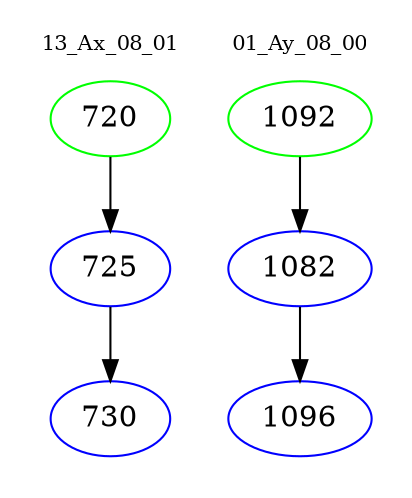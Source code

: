 digraph{
subgraph cluster_0 {
color = white
label = "13_Ax_08_01";
fontsize=10;
T0_720 [label="720", color="green"]
T0_720 -> T0_725 [color="black"]
T0_725 [label="725", color="blue"]
T0_725 -> T0_730 [color="black"]
T0_730 [label="730", color="blue"]
}
subgraph cluster_1 {
color = white
label = "01_Ay_08_00";
fontsize=10;
T1_1092 [label="1092", color="green"]
T1_1092 -> T1_1082 [color="black"]
T1_1082 [label="1082", color="blue"]
T1_1082 -> T1_1096 [color="black"]
T1_1096 [label="1096", color="blue"]
}
}

